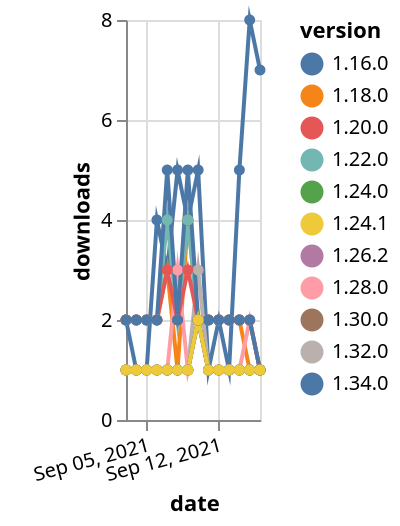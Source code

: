 {"$schema": "https://vega.github.io/schema/vega-lite/v5.json", "description": "A simple bar chart with embedded data.", "data": {"values": [{"date": "2021-09-03", "total": 253, "delta": 1, "version": "1.26.2"}, {"date": "2021-09-04", "total": 254, "delta": 1, "version": "1.26.2"}, {"date": "2021-09-05", "total": 255, "delta": 1, "version": "1.26.2"}, {"date": "2021-09-06", "total": 256, "delta": 1, "version": "1.26.2"}, {"date": "2021-09-07", "total": 257, "delta": 1, "version": "1.26.2"}, {"date": "2021-09-08", "total": 258, "delta": 1, "version": "1.26.2"}, {"date": "2021-09-09", "total": 259, "delta": 1, "version": "1.26.2"}, {"date": "2021-09-10", "total": 261, "delta": 2, "version": "1.26.2"}, {"date": "2021-09-11", "total": 262, "delta": 1, "version": "1.26.2"}, {"date": "2021-09-12", "total": 263, "delta": 1, "version": "1.26.2"}, {"date": "2021-09-13", "total": 264, "delta": 1, "version": "1.26.2"}, {"date": "2021-09-14", "total": 265, "delta": 1, "version": "1.26.2"}, {"date": "2021-09-15", "total": 266, "delta": 1, "version": "1.26.2"}, {"date": "2021-09-16", "total": 267, "delta": 1, "version": "1.26.2"}, {"date": "2021-09-03", "total": 179, "delta": 2, "version": "1.34.0"}, {"date": "2021-09-04", "total": 180, "delta": 1, "version": "1.34.0"}, {"date": "2021-09-05", "total": 181, "delta": 1, "version": "1.34.0"}, {"date": "2021-09-06", "total": 185, "delta": 4, "version": "1.34.0"}, {"date": "2021-09-07", "total": 188, "delta": 3, "version": "1.34.0"}, {"date": "2021-09-08", "total": 193, "delta": 5, "version": "1.34.0"}, {"date": "2021-09-09", "total": 197, "delta": 4, "version": "1.34.0"}, {"date": "2021-09-10", "total": 202, "delta": 5, "version": "1.34.0"}, {"date": "2021-09-11", "total": 203, "delta": 1, "version": "1.34.0"}, {"date": "2021-09-12", "total": 205, "delta": 2, "version": "1.34.0"}, {"date": "2021-09-13", "total": 206, "delta": 1, "version": "1.34.0"}, {"date": "2021-09-14", "total": 211, "delta": 5, "version": "1.34.0"}, {"date": "2021-09-15", "total": 219, "delta": 8, "version": "1.34.0"}, {"date": "2021-09-16", "total": 226, "delta": 7, "version": "1.34.0"}, {"date": "2021-09-03", "total": 2583, "delta": 2, "version": "1.18.0"}, {"date": "2021-09-04", "total": 2585, "delta": 2, "version": "1.18.0"}, {"date": "2021-09-05", "total": 2587, "delta": 2, "version": "1.18.0"}, {"date": "2021-09-06", "total": 2589, "delta": 2, "version": "1.18.0"}, {"date": "2021-09-07", "total": 2592, "delta": 3, "version": "1.18.0"}, {"date": "2021-09-08", "total": 2593, "delta": 1, "version": "1.18.0"}, {"date": "2021-09-09", "total": 2597, "delta": 4, "version": "1.18.0"}, {"date": "2021-09-10", "total": 2599, "delta": 2, "version": "1.18.0"}, {"date": "2021-09-11", "total": 2601, "delta": 2, "version": "1.18.0"}, {"date": "2021-09-12", "total": 2603, "delta": 2, "version": "1.18.0"}, {"date": "2021-09-13", "total": 2605, "delta": 2, "version": "1.18.0"}, {"date": "2021-09-14", "total": 2607, "delta": 2, "version": "1.18.0"}, {"date": "2021-09-15", "total": 2608, "delta": 1, "version": "1.18.0"}, {"date": "2021-09-16", "total": 2609, "delta": 1, "version": "1.18.0"}, {"date": "2021-09-03", "total": 322, "delta": 1, "version": "1.32.0"}, {"date": "2021-09-04", "total": 323, "delta": 1, "version": "1.32.0"}, {"date": "2021-09-05", "total": 324, "delta": 1, "version": "1.32.0"}, {"date": "2021-09-06", "total": 325, "delta": 1, "version": "1.32.0"}, {"date": "2021-09-07", "total": 326, "delta": 1, "version": "1.32.0"}, {"date": "2021-09-08", "total": 327, "delta": 1, "version": "1.32.0"}, {"date": "2021-09-09", "total": 328, "delta": 1, "version": "1.32.0"}, {"date": "2021-09-10", "total": 331, "delta": 3, "version": "1.32.0"}, {"date": "2021-09-11", "total": 332, "delta": 1, "version": "1.32.0"}, {"date": "2021-09-12", "total": 333, "delta": 1, "version": "1.32.0"}, {"date": "2021-09-13", "total": 334, "delta": 1, "version": "1.32.0"}, {"date": "2021-09-14", "total": 335, "delta": 1, "version": "1.32.0"}, {"date": "2021-09-15", "total": 336, "delta": 1, "version": "1.32.0"}, {"date": "2021-09-16", "total": 337, "delta": 1, "version": "1.32.0"}, {"date": "2021-09-03", "total": 2800, "delta": 2, "version": "1.22.0"}, {"date": "2021-09-04", "total": 2802, "delta": 2, "version": "1.22.0"}, {"date": "2021-09-05", "total": 2804, "delta": 2, "version": "1.22.0"}, {"date": "2021-09-06", "total": 2806, "delta": 2, "version": "1.22.0"}, {"date": "2021-09-07", "total": 2810, "delta": 4, "version": "1.22.0"}, {"date": "2021-09-08", "total": 2812, "delta": 2, "version": "1.22.0"}, {"date": "2021-09-09", "total": 2816, "delta": 4, "version": "1.22.0"}, {"date": "2021-09-10", "total": 2818, "delta": 2, "version": "1.22.0"}, {"date": "2021-09-11", "total": 2820, "delta": 2, "version": "1.22.0"}, {"date": "2021-09-12", "total": 2822, "delta": 2, "version": "1.22.0"}, {"date": "2021-09-13", "total": 2824, "delta": 2, "version": "1.22.0"}, {"date": "2021-09-14", "total": 2826, "delta": 2, "version": "1.22.0"}, {"date": "2021-09-15", "total": 2828, "delta": 2, "version": "1.22.0"}, {"date": "2021-09-16", "total": 2829, "delta": 1, "version": "1.22.0"}, {"date": "2021-09-03", "total": 421, "delta": 1, "version": "1.28.0"}, {"date": "2021-09-04", "total": 422, "delta": 1, "version": "1.28.0"}, {"date": "2021-09-05", "total": 423, "delta": 1, "version": "1.28.0"}, {"date": "2021-09-06", "total": 424, "delta": 1, "version": "1.28.0"}, {"date": "2021-09-07", "total": 425, "delta": 1, "version": "1.28.0"}, {"date": "2021-09-08", "total": 428, "delta": 3, "version": "1.28.0"}, {"date": "2021-09-09", "total": 429, "delta": 1, "version": "1.28.0"}, {"date": "2021-09-10", "total": 431, "delta": 2, "version": "1.28.0"}, {"date": "2021-09-11", "total": 432, "delta": 1, "version": "1.28.0"}, {"date": "2021-09-12", "total": 433, "delta": 1, "version": "1.28.0"}, {"date": "2021-09-13", "total": 434, "delta": 1, "version": "1.28.0"}, {"date": "2021-09-14", "total": 435, "delta": 1, "version": "1.28.0"}, {"date": "2021-09-15", "total": 437, "delta": 2, "version": "1.28.0"}, {"date": "2021-09-16", "total": 438, "delta": 1, "version": "1.28.0"}, {"date": "2021-09-03", "total": 3770, "delta": 2, "version": "1.20.0"}, {"date": "2021-09-04", "total": 3772, "delta": 2, "version": "1.20.0"}, {"date": "2021-09-05", "total": 3774, "delta": 2, "version": "1.20.0"}, {"date": "2021-09-06", "total": 3776, "delta": 2, "version": "1.20.0"}, {"date": "2021-09-07", "total": 3779, "delta": 3, "version": "1.20.0"}, {"date": "2021-09-08", "total": 3781, "delta": 2, "version": "1.20.0"}, {"date": "2021-09-09", "total": 3784, "delta": 3, "version": "1.20.0"}, {"date": "2021-09-10", "total": 3786, "delta": 2, "version": "1.20.0"}, {"date": "2021-09-11", "total": 3788, "delta": 2, "version": "1.20.0"}, {"date": "2021-09-12", "total": 3790, "delta": 2, "version": "1.20.0"}, {"date": "2021-09-13", "total": 3792, "delta": 2, "version": "1.20.0"}, {"date": "2021-09-14", "total": 3794, "delta": 2, "version": "1.20.0"}, {"date": "2021-09-15", "total": 3796, "delta": 2, "version": "1.20.0"}, {"date": "2021-09-16", "total": 3797, "delta": 1, "version": "1.20.0"}, {"date": "2021-09-03", "total": 5046, "delta": 2, "version": "1.16.0"}, {"date": "2021-09-04", "total": 5048, "delta": 2, "version": "1.16.0"}, {"date": "2021-09-05", "total": 5050, "delta": 2, "version": "1.16.0"}, {"date": "2021-09-06", "total": 5052, "delta": 2, "version": "1.16.0"}, {"date": "2021-09-07", "total": 5057, "delta": 5, "version": "1.16.0"}, {"date": "2021-09-08", "total": 5059, "delta": 2, "version": "1.16.0"}, {"date": "2021-09-09", "total": 5064, "delta": 5, "version": "1.16.0"}, {"date": "2021-09-10", "total": 5066, "delta": 2, "version": "1.16.0"}, {"date": "2021-09-11", "total": 5068, "delta": 2, "version": "1.16.0"}, {"date": "2021-09-12", "total": 5070, "delta": 2, "version": "1.16.0"}, {"date": "2021-09-13", "total": 5072, "delta": 2, "version": "1.16.0"}, {"date": "2021-09-14", "total": 5074, "delta": 2, "version": "1.16.0"}, {"date": "2021-09-15", "total": 5076, "delta": 2, "version": "1.16.0"}, {"date": "2021-09-16", "total": 5077, "delta": 1, "version": "1.16.0"}, {"date": "2021-09-03", "total": 209, "delta": 1, "version": "1.30.0"}, {"date": "2021-09-04", "total": 210, "delta": 1, "version": "1.30.0"}, {"date": "2021-09-05", "total": 211, "delta": 1, "version": "1.30.0"}, {"date": "2021-09-06", "total": 212, "delta": 1, "version": "1.30.0"}, {"date": "2021-09-07", "total": 213, "delta": 1, "version": "1.30.0"}, {"date": "2021-09-08", "total": 214, "delta": 1, "version": "1.30.0"}, {"date": "2021-09-09", "total": 215, "delta": 1, "version": "1.30.0"}, {"date": "2021-09-10", "total": 217, "delta": 2, "version": "1.30.0"}, {"date": "2021-09-11", "total": 218, "delta": 1, "version": "1.30.0"}, {"date": "2021-09-12", "total": 219, "delta": 1, "version": "1.30.0"}, {"date": "2021-09-13", "total": 220, "delta": 1, "version": "1.30.0"}, {"date": "2021-09-14", "total": 221, "delta": 1, "version": "1.30.0"}, {"date": "2021-09-15", "total": 222, "delta": 1, "version": "1.30.0"}, {"date": "2021-09-16", "total": 223, "delta": 1, "version": "1.30.0"}, {"date": "2021-09-03", "total": 329, "delta": 1, "version": "1.24.0"}, {"date": "2021-09-04", "total": 330, "delta": 1, "version": "1.24.0"}, {"date": "2021-09-05", "total": 331, "delta": 1, "version": "1.24.0"}, {"date": "2021-09-06", "total": 332, "delta": 1, "version": "1.24.0"}, {"date": "2021-09-07", "total": 333, "delta": 1, "version": "1.24.0"}, {"date": "2021-09-08", "total": 334, "delta": 1, "version": "1.24.0"}, {"date": "2021-09-09", "total": 335, "delta": 1, "version": "1.24.0"}, {"date": "2021-09-10", "total": 337, "delta": 2, "version": "1.24.0"}, {"date": "2021-09-11", "total": 338, "delta": 1, "version": "1.24.0"}, {"date": "2021-09-12", "total": 339, "delta": 1, "version": "1.24.0"}, {"date": "2021-09-13", "total": 340, "delta": 1, "version": "1.24.0"}, {"date": "2021-09-14", "total": 341, "delta": 1, "version": "1.24.0"}, {"date": "2021-09-15", "total": 342, "delta": 1, "version": "1.24.0"}, {"date": "2021-09-16", "total": 343, "delta": 1, "version": "1.24.0"}, {"date": "2021-09-03", "total": 457, "delta": 1, "version": "1.24.1"}, {"date": "2021-09-04", "total": 458, "delta": 1, "version": "1.24.1"}, {"date": "2021-09-05", "total": 459, "delta": 1, "version": "1.24.1"}, {"date": "2021-09-06", "total": 460, "delta": 1, "version": "1.24.1"}, {"date": "2021-09-07", "total": 461, "delta": 1, "version": "1.24.1"}, {"date": "2021-09-08", "total": 462, "delta": 1, "version": "1.24.1"}, {"date": "2021-09-09", "total": 463, "delta": 1, "version": "1.24.1"}, {"date": "2021-09-10", "total": 465, "delta": 2, "version": "1.24.1"}, {"date": "2021-09-11", "total": 466, "delta": 1, "version": "1.24.1"}, {"date": "2021-09-12", "total": 467, "delta": 1, "version": "1.24.1"}, {"date": "2021-09-13", "total": 468, "delta": 1, "version": "1.24.1"}, {"date": "2021-09-14", "total": 469, "delta": 1, "version": "1.24.1"}, {"date": "2021-09-15", "total": 470, "delta": 1, "version": "1.24.1"}, {"date": "2021-09-16", "total": 471, "delta": 1, "version": "1.24.1"}]}, "width": "container", "mark": {"type": "line", "point": {"filled": true}}, "encoding": {"x": {"field": "date", "type": "temporal", "timeUnit": "yearmonthdate", "title": "date", "axis": {"labelAngle": -15}}, "y": {"field": "delta", "type": "quantitative", "title": "downloads"}, "color": {"field": "version", "type": "nominal"}, "tooltip": {"field": "delta"}}}
